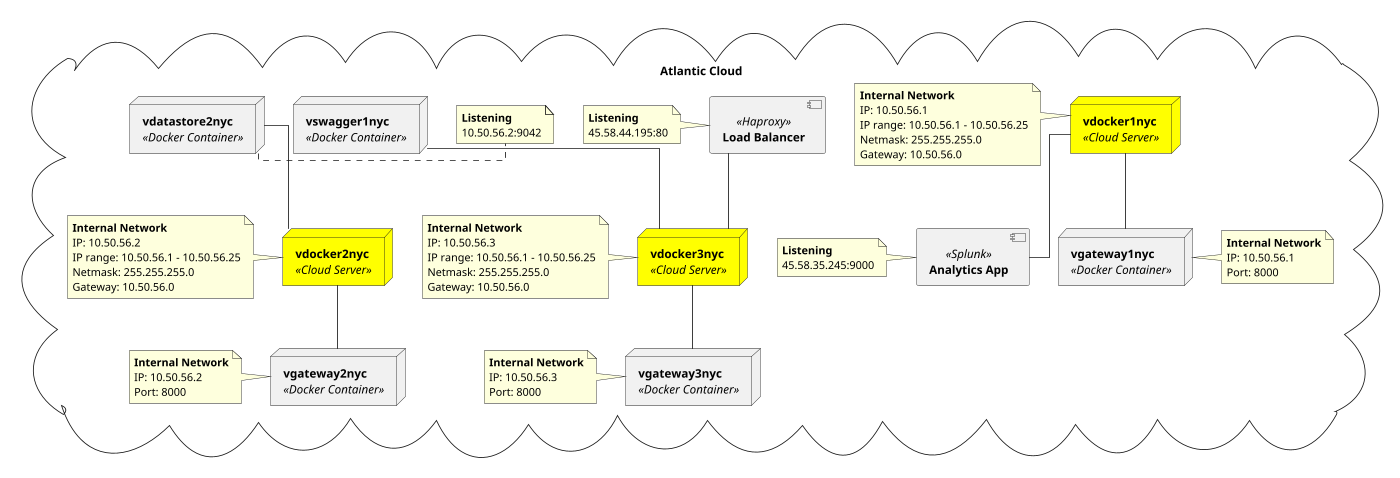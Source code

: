 @startuml

scale 5/6
skinparam linetype ortho

cloud "Atlantic Cloud" {

node v1 #Yellow [<b>vdocker1nyc</b>
                <i><<Cloud Server>></i>]
node v2 #Yellow [<b>vdocker2nyc</b>
                <i><<Cloud Server>></i>]
node v3 #Yellow [<b>vdocker3nyc</b>
                <i><<Cloud Server>></i>]

node g1 [<b>vgateway1nyc</b>
        <i><<Docker Container>></i>]

node g2 [<b>vgateway2nyc</b>
        <i><<Docker Container>></i>]

node g3 [<b>vgateway3nyc</b>
        <i><<Docker Container>></i>]

node d1 [<b>vdatastore2nyc</b>
        <i><<Docker Container>></i>]    

node c1 [<b>vswagger1nyc</b>
        <i><<Docker Container>></i>]

[<b>Load Balancer</b>] <<Haproxy>> as l3


[<b>Analytics App</b>] <<Splunk>> as a1

'Notes
note left of v1:<b>Internal Network</b>\nIP: 10.50.56.1\nIP range: 10.50.56.1 - 10.50.56.25\nNetmask: 255.255.255.0\nGateway: 10.50.56.0
note left of v2:<b>Internal Network</b>\nIP: 10.50.56.2\nIP range: 10.50.56.1 - 10.50.56.25\nNetmask: 255.255.255.0\nGateway: 10.50.56.0
note left of v3:<b>Internal Network</b>\nIP: 10.50.56.3\nIP range: 10.50.56.1 - 10.50.56.25\nNetmask: 255.255.255.0\nGateway: 10.50.56.0

note right of g1:<b>Internal Network</b>\nIP: 10.50.56.1\nPort: 8000
note left of g2:<b>Internal Network</b>\nIP: 10.50.56.2\nPort: 8000
note left of g3:<b>Internal Network</b>\nIP: 10.50.56.3\nPort: 8000
note left of a1:<b>Listening</b>\n45.58.35.245:9000

note left of l3:<b>Listening</b>\n45.58.44.195:80

note right of d1:<b>Listening</b>\n10.50.56.2:9042





}

'Enlances de maquinas hosts
v1 -- g1
v2 -- g2
v3 -- g3
v1 -- a1
l3 -- v3
d1 -- v2
c1 -- v3

@enduml
